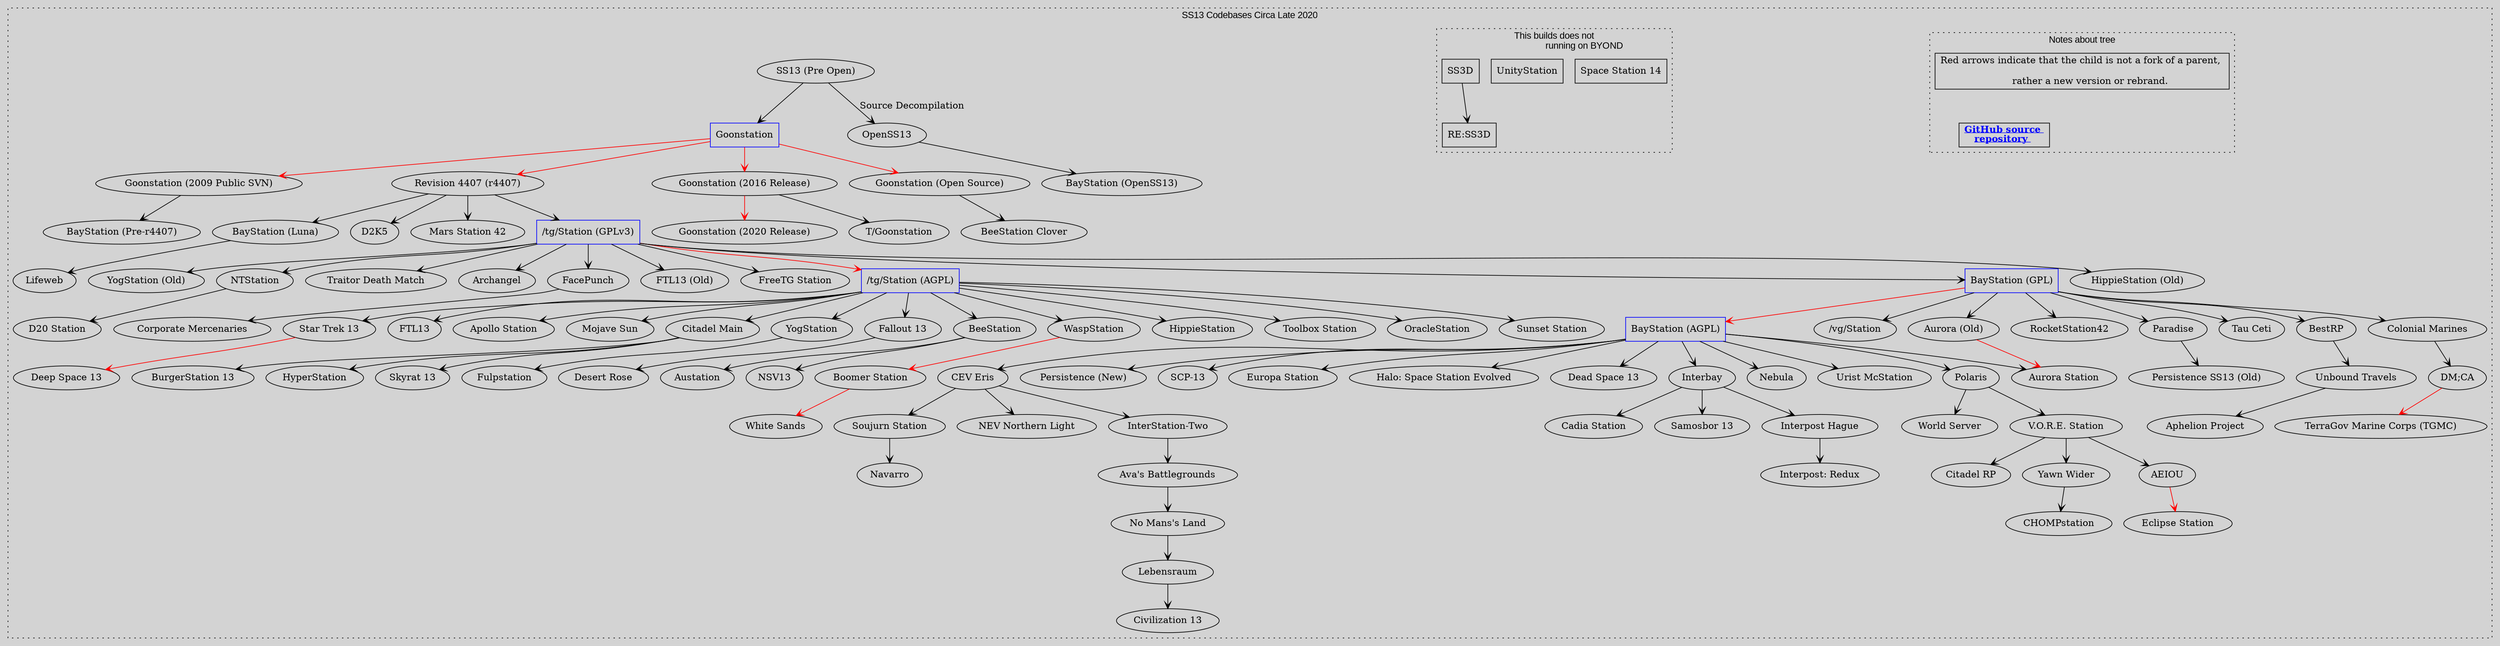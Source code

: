 digraph G {
	/// Attributes ///
	color    = "black"
	fontname = "Arial"
	fontsize = 14
	ratio    = "auto"   //size = "30, 30"
	rankdir  = "LB"
	bgcolor  = lightgray
	//splines  = false

	graph [compound = true]
	edge [arrowhead = vee, arrowtail=vee, splines=curved]


	//
	subgraph cluster_map
	{
		//
		subgraph cluster_note
		{
			/// Attributes ///
			label    = "Notes about tree"
			style    = "dotted"
			rankdir  = "LB"
			compound = false
			rank     = same
			//pos      = "10,10!"

			node [
				shape    = rectangle,
				fontsize = 14,
				//width    = 3.5
				//height   = .08
				minlen = 1
			]

			/// Nodes ///
			note1 [
				label = "Red arrows indicate that the child is not a fork of a parent, \l
			rather a new version or rebrand.\l", width = 4.5
			]
			note2 [
				label = <<b><u><font color="blue" style="font-weight: bold;" align="center">GitHub source <br align="center"/>repository </font></u></b> >,
				URL = "https://github.com/CthulhuOnIce/SS13-Codebases", width = 1.5
			]
			dummy_helper1 [style = "invis", width = 3]

			/// Edges ///
			note1 -> note2 [style = "invis"] //, taillabel = "tail", lhead=cluster_0, constraint=false]
			//node [shape=record, height=.08, fontsize=11, width=3.5]
			note1 -> dummy_helper1 [style = "invis"] //, taillabel = "tail", lhead=cluster_0, constraint=false]

		}

		//
		subgraph cluster_not_byond
		{
			/// Attributes ///
			label    = "This builds does not
			running on BYOND"
			style    = "dotted"
			rankdir  = "LB"
			//compound = false
			//rank     = same

			node [
				shape    = rectangle,
				//fontsize = 14,
				//width    = 3.5
				//height   = .08
				minlen = 1
			]

			/// Nodes ///
			"Space Station 14"
			"UnityStation"
			"SS3D"
			"SS3D" -> "RE:SS3D" //[constraint = false, dir=down]

		}

		/// Attributes ///
		label    = "SS13 Codebases Circa Late 2020"
		labelloc = "top"
		style    = "dotted"
		//rankdir = "TB"
		//edge [constraint = true]

		/// Nodes ///
		"Goonstation" [shape = rectangle, color = blue]
		"/tg/Station (GPLv3)" [shape = rectangle, color = blue]
		"/tg/Station (AGPL)" [shape = rectangle, color = blue]
		"BayStation (GPL)" [shape = rectangle, color = blue]
		"BayStation (AGPL)" [shape = rectangle, color = blue]

		/// Edges ///
		"Citadel Main" -> "BurgerStation 13"
		"SS13 (Pre Open)" -> "OpenSS13" [label="Source Decompilation"]
		"OpenSS13" -> "BayStation (OpenSS13)"
		"SS13 (Pre Open)" -> "Goonstation"
		"Goonstation" -> "Revision 4407 (r4407)" [color=red]
		"Goonstation" -> "Goonstation (2016 Release)" [color=red]
		"Goonstation (2016 Release)" -> "T/Goonstation"
		"Goonstation (2016 Release)" -> "Goonstation (2020 Release)" [color=red]
		"Goonstation" -> "Goonstation (Open Source)" [color=red]
		"Revision 4407 (r4407)" -> "/tg/Station (GPLv3)"
		"Revision 4407 (r4407)" -> "BayStation (Luna)"
		"Revision 4407 (r4407)" -> "D2K5"
		"Revision 4407 (r4407)" -> "Mars Station 42"
		"BayStation (Luna)" -> "Lifeweb"
		"/tg/Station (GPLv3)" -> "/tg/Station (AGPL)" [color=red]
		"/tg/Station (GPLv3)" -> "BayStation (GPL)"
		"/tg/Station (GPLv3)" -> "HippieStation (Old)"
		"/tg/Station (GPLv3)" -> "YogStation (Old)"
		"/tg/Station (GPLv3)" -> "NTStation"
		"/tg/Station (GPLv3)" -> "Traitor Death Match"
		"/tg/Station (GPLv3)" -> "Archangel"
		"/tg/Station (GPLv3)" -> "FacePunch"
		"/tg/Station (GPLv3)" -> "FTL13 (Old)"
		"NTStation" -> "D20 Station"
		"FacePunch" -> "Corporate Mercenaries"
		"BayStation (GPL)" -> "/vg/Station"
		"BayStation (GPL)" -> "Paradise"
		"Paradise" -> "Persistence SS13 (Old)"
		"BayStation (GPL)" -> "RocketStation42"
		"BayStation (GPL)" -> "BestRP"
		"BayStation (GPL)" -> "Tau Ceti"
		"BayStation (GPL)" -> "Aurora (Old)"
		"Aurora (Old)" -> "Aurora Station" [color=red]
		"BayStation (GPL)" -> "Colonial Marines"
		"Colonial Marines" -> "DM;CA"
		"DM;CA" -> "TerraGov Marine Corps (TGMC)" [color=red]
		"BayStation (GPL)" -> "BayStation (AGPL)" [color=red]
		"/tg/Station (AGPL)" -> "YogStation"
		"YogStation" -> "Fulpstation"
		"/tg/Station (AGPL)" -> "Fallout 13"
		"Fallout 13" -> "Desert Rose"
		"/tg/Station (AGPL)" -> "BeeStation"
		"BeeStation" -> "NSV13"
		"BeeStation" -> "Austation"
		"/tg/Station (AGPL)" -> "WaspStation"
		"WaspStation" -> "Boomer Station" [color=red]
		"/tg/Station (AGPL)" -> "HippieStation"
		"/tg/Station (AGPL)" -> "Citadel Main"
		"Citadel Main" -> "HyperStation"
		"Citadel Main" -> "Skyrat 13"
		"/tg/Station (AGPL)" -> "Toolbox Station"
		"/tg/Station (AGPL)" -> "OracleStation"
		"/tg/Station (AGPL)" -> "Sunset Station"
		"/tg/Station (AGPL)" -> "Star Trek 13"
		"Star Trek 13" -> "Deep Space 13" [color=red]
		"/tg/Station (AGPL)" -> "FTL13"
		"/tg/Station (AGPL)" -> "Apollo Station"
		"BayStation (AGPL)" -> "Urist McStation"
		"BayStation (AGPL)" -> "Polaris"
		"Polaris" -> "World Server"
		"BayStation (AGPL)" -> "CEV Eris"
		"CEV Eris" -> "InterStation-Two"
		"CEV Eris" -> "Soujurn Station"
		"Soujurn Station" -> "Navarro"
		"InterStation-Two" -> "Ava's Battlegrounds"
		"Ava's Battlegrounds" -> "No Mans's Land"
		"No Mans's Land" -> "Lebensraum"
		"Lebensraum" -> "Civilization 13"
		"BayStation (AGPL)" -> "Persistence (New)"
		"BayStation (AGPL)" -> "Europa Station"
		"BayStation (AGPL)" -> "SCP-13"
		"BayStation (AGPL)" -> "Halo: Space Station Evolved"
		"BayStation (AGPL)" -> "Dead Space 13"
		"BayStation (AGPL)" -> "Aurora Station"
		"BayStation (AGPL)" -> "Interbay"
		"Interbay" -> "Interpost Hague"
		"Polaris" -> "V.O.R.E. Station"
		"V.O.R.E. Station" -> "Citadel RP"
		"V.O.R.E. Station" -> "Yawn Wider"
		"Yawn Wider" -> "CHOMPstation"
		"V.O.R.E. Station" -> "AEIOU"
		"AEIOU" -> "Eclipse Station" [color=red]
		"/tg/Station (AGPL)" -> "Mojave Sun"

		/// Gesugao-san ///
		"/tg/Station (GPLv3)" -> "FreeTG Station"
		"BayStation (AGPL)" -> "Nebula"
		"BestRP" -> "Unbound Travels"
		"Boomer Station" -> "White Sands" [color=red]
		"CEV Eris" -> "NEV Northern Light"
		"Goonstation (2009 Public SVN)" -> "BayStation (Pre-r4407)"
		"Goonstation (Open Source)" -> "BeeStation Clover"
		"Goonstation" -> "Goonstation (2009 Public SVN)" [color=red]
		"Unbound Travels" -> "Aphelion Project"
		"Interpost Hague" ->  "Interpost: Redux"
		"Interbay" -> "Cadia Station"
		"Interbay" -> "Samosbor 13"
		/// Gesugao-san ///

	}
}
